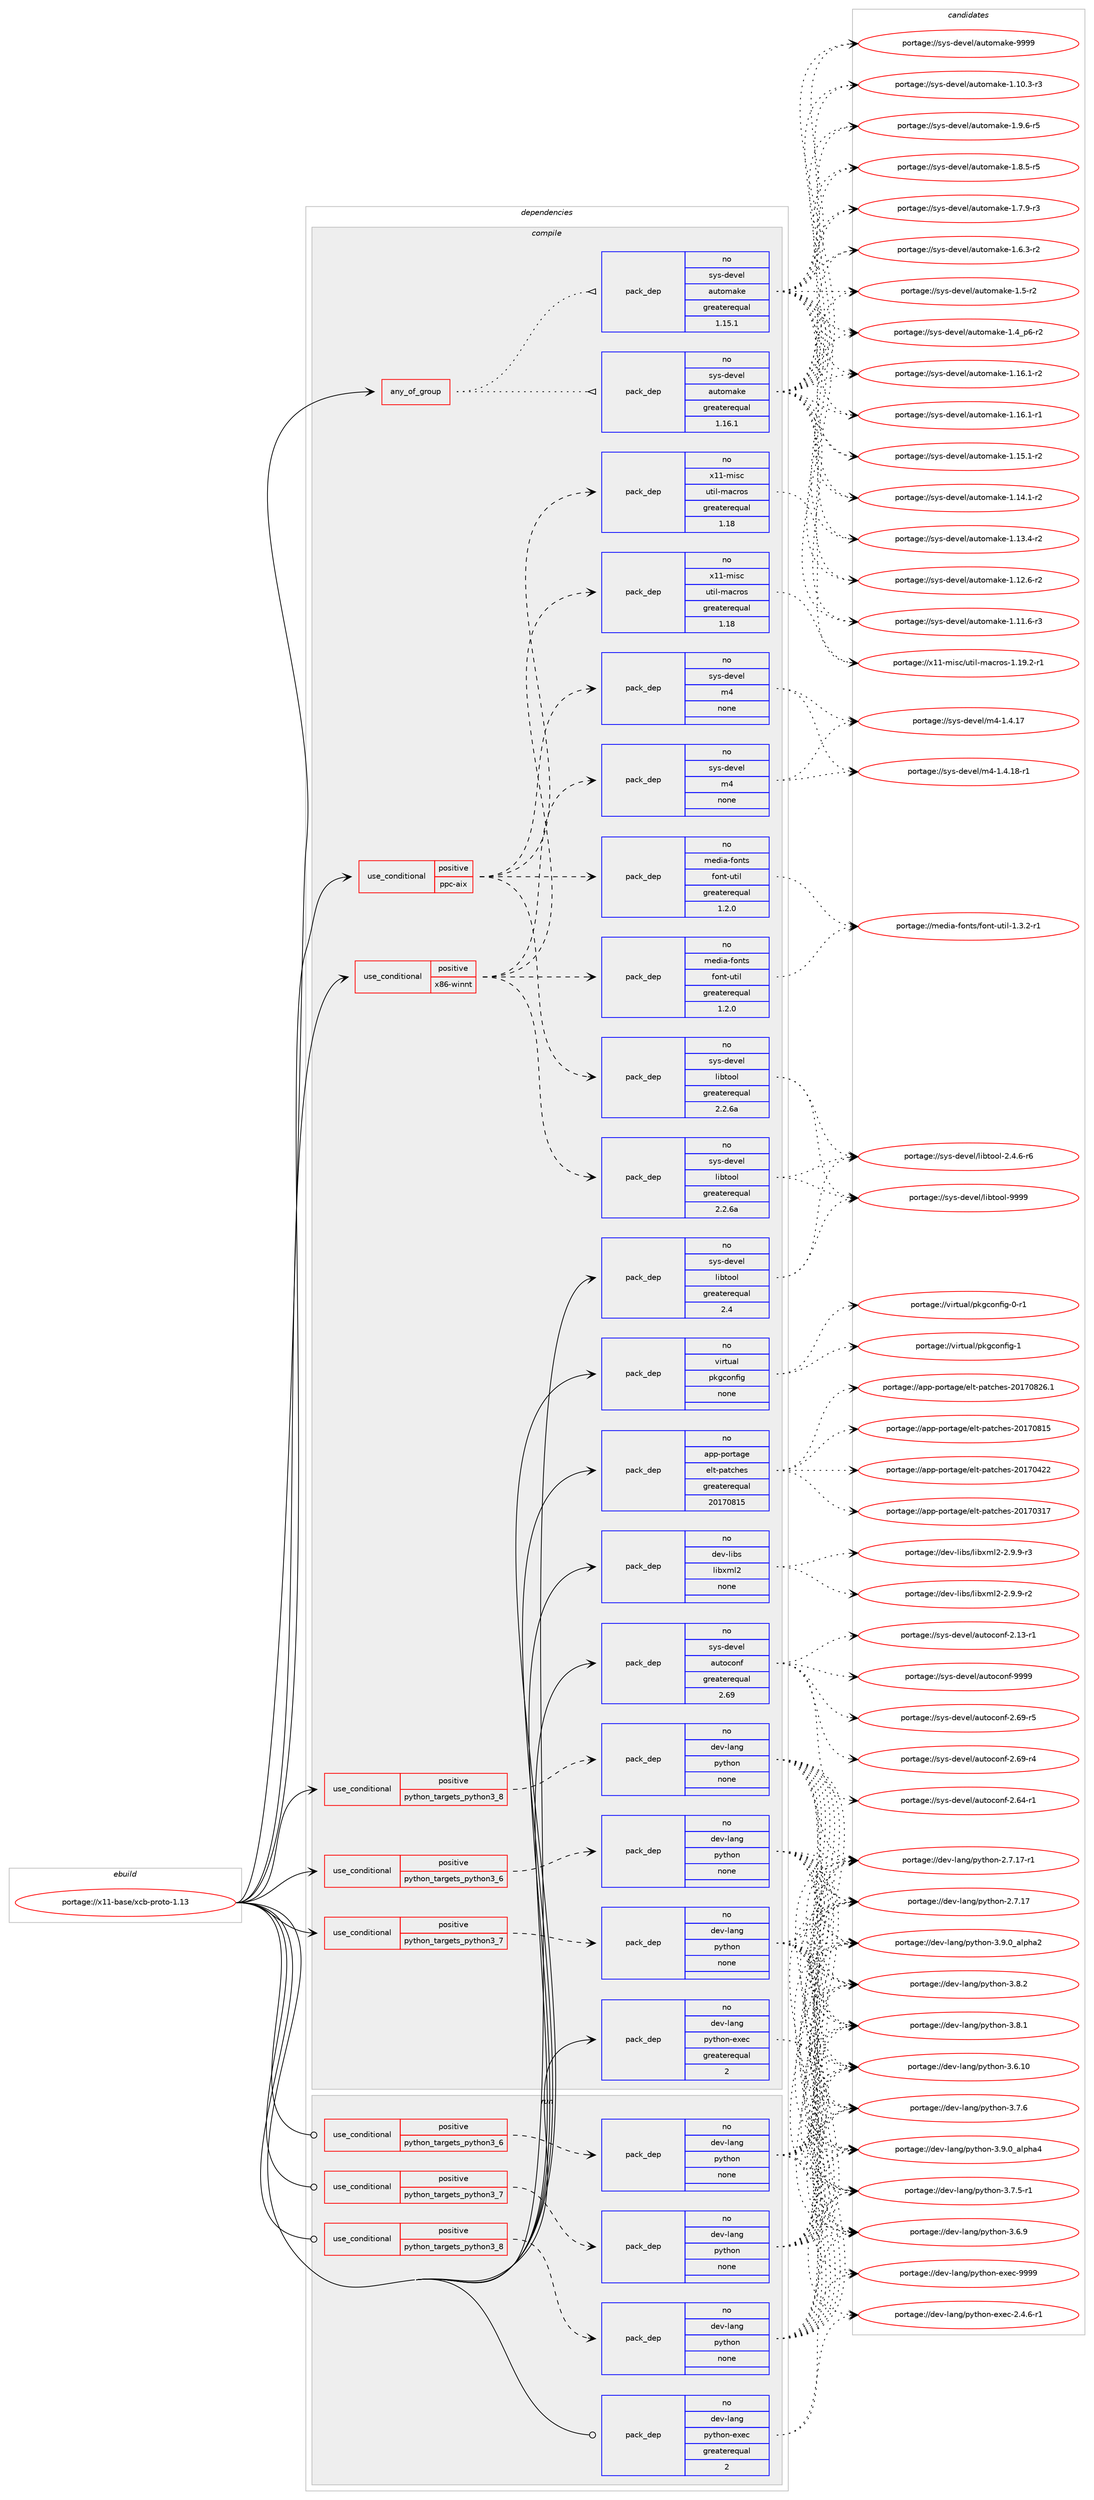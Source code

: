 digraph prolog {

# *************
# Graph options
# *************

newrank=true;
concentrate=true;
compound=true;
graph [rankdir=LR,fontname=Helvetica,fontsize=10,ranksep=1.5];#, ranksep=2.5, nodesep=0.2];
edge  [arrowhead=vee];
node  [fontname=Helvetica,fontsize=10];

# **********
# The ebuild
# **********

subgraph cluster_leftcol {
color=gray;
rank=same;
label=<<i>ebuild</i>>;
id [label="portage://x11-base/xcb-proto-1.13", color=red, width=4, href="../x11-base/xcb-proto-1.13.svg"];
}

# ****************
# The dependencies
# ****************

subgraph cluster_midcol {
color=gray;
label=<<i>dependencies</i>>;
subgraph cluster_compile {
fillcolor="#eeeeee";
style=filled;
label=<<i>compile</i>>;
subgraph any267 {
dependency15193 [label=<<TABLE BORDER="0" CELLBORDER="1" CELLSPACING="0" CELLPADDING="4"><TR><TD CELLPADDING="10">any_of_group</TD></TR></TABLE>>, shape=none, color=red];subgraph pack12979 {
dependency15194 [label=<<TABLE BORDER="0" CELLBORDER="1" CELLSPACING="0" CELLPADDING="4" WIDTH="220"><TR><TD ROWSPAN="6" CELLPADDING="30">pack_dep</TD></TR><TR><TD WIDTH="110">no</TD></TR><TR><TD>sys-devel</TD></TR><TR><TD>automake</TD></TR><TR><TD>greaterequal</TD></TR><TR><TD>1.16.1</TD></TR></TABLE>>, shape=none, color=blue];
}
dependency15193:e -> dependency15194:w [weight=20,style="dotted",arrowhead="oinv"];
subgraph pack12980 {
dependency15195 [label=<<TABLE BORDER="0" CELLBORDER="1" CELLSPACING="0" CELLPADDING="4" WIDTH="220"><TR><TD ROWSPAN="6" CELLPADDING="30">pack_dep</TD></TR><TR><TD WIDTH="110">no</TD></TR><TR><TD>sys-devel</TD></TR><TR><TD>automake</TD></TR><TR><TD>greaterequal</TD></TR><TR><TD>1.15.1</TD></TR></TABLE>>, shape=none, color=blue];
}
dependency15193:e -> dependency15195:w [weight=20,style="dotted",arrowhead="oinv"];
}
id:e -> dependency15193:w [weight=20,style="solid",arrowhead="vee"];
subgraph cond1932 {
dependency15196 [label=<<TABLE BORDER="0" CELLBORDER="1" CELLSPACING="0" CELLPADDING="4"><TR><TD ROWSPAN="3" CELLPADDING="10">use_conditional</TD></TR><TR><TD>positive</TD></TR><TR><TD>ppc-aix</TD></TR></TABLE>>, shape=none, color=red];
subgraph pack12981 {
dependency15197 [label=<<TABLE BORDER="0" CELLBORDER="1" CELLSPACING="0" CELLPADDING="4" WIDTH="220"><TR><TD ROWSPAN="6" CELLPADDING="30">pack_dep</TD></TR><TR><TD WIDTH="110">no</TD></TR><TR><TD>sys-devel</TD></TR><TR><TD>libtool</TD></TR><TR><TD>greaterequal</TD></TR><TR><TD>2.2.6a</TD></TR></TABLE>>, shape=none, color=blue];
}
dependency15196:e -> dependency15197:w [weight=20,style="dashed",arrowhead="vee"];
subgraph pack12982 {
dependency15198 [label=<<TABLE BORDER="0" CELLBORDER="1" CELLSPACING="0" CELLPADDING="4" WIDTH="220"><TR><TD ROWSPAN="6" CELLPADDING="30">pack_dep</TD></TR><TR><TD WIDTH="110">no</TD></TR><TR><TD>sys-devel</TD></TR><TR><TD>m4</TD></TR><TR><TD>none</TD></TR><TR><TD></TD></TR></TABLE>>, shape=none, color=blue];
}
dependency15196:e -> dependency15198:w [weight=20,style="dashed",arrowhead="vee"];
subgraph pack12983 {
dependency15199 [label=<<TABLE BORDER="0" CELLBORDER="1" CELLSPACING="0" CELLPADDING="4" WIDTH="220"><TR><TD ROWSPAN="6" CELLPADDING="30">pack_dep</TD></TR><TR><TD WIDTH="110">no</TD></TR><TR><TD>x11-misc</TD></TR><TR><TD>util-macros</TD></TR><TR><TD>greaterequal</TD></TR><TR><TD>1.18</TD></TR></TABLE>>, shape=none, color=blue];
}
dependency15196:e -> dependency15199:w [weight=20,style="dashed",arrowhead="vee"];
subgraph pack12984 {
dependency15200 [label=<<TABLE BORDER="0" CELLBORDER="1" CELLSPACING="0" CELLPADDING="4" WIDTH="220"><TR><TD ROWSPAN="6" CELLPADDING="30">pack_dep</TD></TR><TR><TD WIDTH="110">no</TD></TR><TR><TD>media-fonts</TD></TR><TR><TD>font-util</TD></TR><TR><TD>greaterequal</TD></TR><TR><TD>1.2.0</TD></TR></TABLE>>, shape=none, color=blue];
}
dependency15196:e -> dependency15200:w [weight=20,style="dashed",arrowhead="vee"];
}
id:e -> dependency15196:w [weight=20,style="solid",arrowhead="vee"];
subgraph cond1933 {
dependency15201 [label=<<TABLE BORDER="0" CELLBORDER="1" CELLSPACING="0" CELLPADDING="4"><TR><TD ROWSPAN="3" CELLPADDING="10">use_conditional</TD></TR><TR><TD>positive</TD></TR><TR><TD>python_targets_python3_6</TD></TR></TABLE>>, shape=none, color=red];
subgraph pack12985 {
dependency15202 [label=<<TABLE BORDER="0" CELLBORDER="1" CELLSPACING="0" CELLPADDING="4" WIDTH="220"><TR><TD ROWSPAN="6" CELLPADDING="30">pack_dep</TD></TR><TR><TD WIDTH="110">no</TD></TR><TR><TD>dev-lang</TD></TR><TR><TD>python</TD></TR><TR><TD>none</TD></TR><TR><TD></TD></TR></TABLE>>, shape=none, color=blue];
}
dependency15201:e -> dependency15202:w [weight=20,style="dashed",arrowhead="vee"];
}
id:e -> dependency15201:w [weight=20,style="solid",arrowhead="vee"];
subgraph cond1934 {
dependency15203 [label=<<TABLE BORDER="0" CELLBORDER="1" CELLSPACING="0" CELLPADDING="4"><TR><TD ROWSPAN="3" CELLPADDING="10">use_conditional</TD></TR><TR><TD>positive</TD></TR><TR><TD>python_targets_python3_7</TD></TR></TABLE>>, shape=none, color=red];
subgraph pack12986 {
dependency15204 [label=<<TABLE BORDER="0" CELLBORDER="1" CELLSPACING="0" CELLPADDING="4" WIDTH="220"><TR><TD ROWSPAN="6" CELLPADDING="30">pack_dep</TD></TR><TR><TD WIDTH="110">no</TD></TR><TR><TD>dev-lang</TD></TR><TR><TD>python</TD></TR><TR><TD>none</TD></TR><TR><TD></TD></TR></TABLE>>, shape=none, color=blue];
}
dependency15203:e -> dependency15204:w [weight=20,style="dashed",arrowhead="vee"];
}
id:e -> dependency15203:w [weight=20,style="solid",arrowhead="vee"];
subgraph cond1935 {
dependency15205 [label=<<TABLE BORDER="0" CELLBORDER="1" CELLSPACING="0" CELLPADDING="4"><TR><TD ROWSPAN="3" CELLPADDING="10">use_conditional</TD></TR><TR><TD>positive</TD></TR><TR><TD>python_targets_python3_8</TD></TR></TABLE>>, shape=none, color=red];
subgraph pack12987 {
dependency15206 [label=<<TABLE BORDER="0" CELLBORDER="1" CELLSPACING="0" CELLPADDING="4" WIDTH="220"><TR><TD ROWSPAN="6" CELLPADDING="30">pack_dep</TD></TR><TR><TD WIDTH="110">no</TD></TR><TR><TD>dev-lang</TD></TR><TR><TD>python</TD></TR><TR><TD>none</TD></TR><TR><TD></TD></TR></TABLE>>, shape=none, color=blue];
}
dependency15205:e -> dependency15206:w [weight=20,style="dashed",arrowhead="vee"];
}
id:e -> dependency15205:w [weight=20,style="solid",arrowhead="vee"];
subgraph cond1936 {
dependency15207 [label=<<TABLE BORDER="0" CELLBORDER="1" CELLSPACING="0" CELLPADDING="4"><TR><TD ROWSPAN="3" CELLPADDING="10">use_conditional</TD></TR><TR><TD>positive</TD></TR><TR><TD>x86-winnt</TD></TR></TABLE>>, shape=none, color=red];
subgraph pack12988 {
dependency15208 [label=<<TABLE BORDER="0" CELLBORDER="1" CELLSPACING="0" CELLPADDING="4" WIDTH="220"><TR><TD ROWSPAN="6" CELLPADDING="30">pack_dep</TD></TR><TR><TD WIDTH="110">no</TD></TR><TR><TD>sys-devel</TD></TR><TR><TD>libtool</TD></TR><TR><TD>greaterequal</TD></TR><TR><TD>2.2.6a</TD></TR></TABLE>>, shape=none, color=blue];
}
dependency15207:e -> dependency15208:w [weight=20,style="dashed",arrowhead="vee"];
subgraph pack12989 {
dependency15209 [label=<<TABLE BORDER="0" CELLBORDER="1" CELLSPACING="0" CELLPADDING="4" WIDTH="220"><TR><TD ROWSPAN="6" CELLPADDING="30">pack_dep</TD></TR><TR><TD WIDTH="110">no</TD></TR><TR><TD>sys-devel</TD></TR><TR><TD>m4</TD></TR><TR><TD>none</TD></TR><TR><TD></TD></TR></TABLE>>, shape=none, color=blue];
}
dependency15207:e -> dependency15209:w [weight=20,style="dashed",arrowhead="vee"];
subgraph pack12990 {
dependency15210 [label=<<TABLE BORDER="0" CELLBORDER="1" CELLSPACING="0" CELLPADDING="4" WIDTH="220"><TR><TD ROWSPAN="6" CELLPADDING="30">pack_dep</TD></TR><TR><TD WIDTH="110">no</TD></TR><TR><TD>x11-misc</TD></TR><TR><TD>util-macros</TD></TR><TR><TD>greaterequal</TD></TR><TR><TD>1.18</TD></TR></TABLE>>, shape=none, color=blue];
}
dependency15207:e -> dependency15210:w [weight=20,style="dashed",arrowhead="vee"];
subgraph pack12991 {
dependency15211 [label=<<TABLE BORDER="0" CELLBORDER="1" CELLSPACING="0" CELLPADDING="4" WIDTH="220"><TR><TD ROWSPAN="6" CELLPADDING="30">pack_dep</TD></TR><TR><TD WIDTH="110">no</TD></TR><TR><TD>media-fonts</TD></TR><TR><TD>font-util</TD></TR><TR><TD>greaterequal</TD></TR><TR><TD>1.2.0</TD></TR></TABLE>>, shape=none, color=blue];
}
dependency15207:e -> dependency15211:w [weight=20,style="dashed",arrowhead="vee"];
}
id:e -> dependency15207:w [weight=20,style="solid",arrowhead="vee"];
subgraph pack12992 {
dependency15212 [label=<<TABLE BORDER="0" CELLBORDER="1" CELLSPACING="0" CELLPADDING="4" WIDTH="220"><TR><TD ROWSPAN="6" CELLPADDING="30">pack_dep</TD></TR><TR><TD WIDTH="110">no</TD></TR><TR><TD>app-portage</TD></TR><TR><TD>elt-patches</TD></TR><TR><TD>greaterequal</TD></TR><TR><TD>20170815</TD></TR></TABLE>>, shape=none, color=blue];
}
id:e -> dependency15212:w [weight=20,style="solid",arrowhead="vee"];
subgraph pack12993 {
dependency15213 [label=<<TABLE BORDER="0" CELLBORDER="1" CELLSPACING="0" CELLPADDING="4" WIDTH="220"><TR><TD ROWSPAN="6" CELLPADDING="30">pack_dep</TD></TR><TR><TD WIDTH="110">no</TD></TR><TR><TD>dev-lang</TD></TR><TR><TD>python-exec</TD></TR><TR><TD>greaterequal</TD></TR><TR><TD>2</TD></TR></TABLE>>, shape=none, color=blue];
}
id:e -> dependency15213:w [weight=20,style="solid",arrowhead="vee"];
subgraph pack12994 {
dependency15214 [label=<<TABLE BORDER="0" CELLBORDER="1" CELLSPACING="0" CELLPADDING="4" WIDTH="220"><TR><TD ROWSPAN="6" CELLPADDING="30">pack_dep</TD></TR><TR><TD WIDTH="110">no</TD></TR><TR><TD>dev-libs</TD></TR><TR><TD>libxml2</TD></TR><TR><TD>none</TD></TR><TR><TD></TD></TR></TABLE>>, shape=none, color=blue];
}
id:e -> dependency15214:w [weight=20,style="solid",arrowhead="vee"];
subgraph pack12995 {
dependency15215 [label=<<TABLE BORDER="0" CELLBORDER="1" CELLSPACING="0" CELLPADDING="4" WIDTH="220"><TR><TD ROWSPAN="6" CELLPADDING="30">pack_dep</TD></TR><TR><TD WIDTH="110">no</TD></TR><TR><TD>sys-devel</TD></TR><TR><TD>autoconf</TD></TR><TR><TD>greaterequal</TD></TR><TR><TD>2.69</TD></TR></TABLE>>, shape=none, color=blue];
}
id:e -> dependency15215:w [weight=20,style="solid",arrowhead="vee"];
subgraph pack12996 {
dependency15216 [label=<<TABLE BORDER="0" CELLBORDER="1" CELLSPACING="0" CELLPADDING="4" WIDTH="220"><TR><TD ROWSPAN="6" CELLPADDING="30">pack_dep</TD></TR><TR><TD WIDTH="110">no</TD></TR><TR><TD>sys-devel</TD></TR><TR><TD>libtool</TD></TR><TR><TD>greaterequal</TD></TR><TR><TD>2.4</TD></TR></TABLE>>, shape=none, color=blue];
}
id:e -> dependency15216:w [weight=20,style="solid",arrowhead="vee"];
subgraph pack12997 {
dependency15217 [label=<<TABLE BORDER="0" CELLBORDER="1" CELLSPACING="0" CELLPADDING="4" WIDTH="220"><TR><TD ROWSPAN="6" CELLPADDING="30">pack_dep</TD></TR><TR><TD WIDTH="110">no</TD></TR><TR><TD>virtual</TD></TR><TR><TD>pkgconfig</TD></TR><TR><TD>none</TD></TR><TR><TD></TD></TR></TABLE>>, shape=none, color=blue];
}
id:e -> dependency15217:w [weight=20,style="solid",arrowhead="vee"];
}
subgraph cluster_compileandrun {
fillcolor="#eeeeee";
style=filled;
label=<<i>compile and run</i>>;
}
subgraph cluster_run {
fillcolor="#eeeeee";
style=filled;
label=<<i>run</i>>;
subgraph cond1937 {
dependency15218 [label=<<TABLE BORDER="0" CELLBORDER="1" CELLSPACING="0" CELLPADDING="4"><TR><TD ROWSPAN="3" CELLPADDING="10">use_conditional</TD></TR><TR><TD>positive</TD></TR><TR><TD>python_targets_python3_6</TD></TR></TABLE>>, shape=none, color=red];
subgraph pack12998 {
dependency15219 [label=<<TABLE BORDER="0" CELLBORDER="1" CELLSPACING="0" CELLPADDING="4" WIDTH="220"><TR><TD ROWSPAN="6" CELLPADDING="30">pack_dep</TD></TR><TR><TD WIDTH="110">no</TD></TR><TR><TD>dev-lang</TD></TR><TR><TD>python</TD></TR><TR><TD>none</TD></TR><TR><TD></TD></TR></TABLE>>, shape=none, color=blue];
}
dependency15218:e -> dependency15219:w [weight=20,style="dashed",arrowhead="vee"];
}
id:e -> dependency15218:w [weight=20,style="solid",arrowhead="odot"];
subgraph cond1938 {
dependency15220 [label=<<TABLE BORDER="0" CELLBORDER="1" CELLSPACING="0" CELLPADDING="4"><TR><TD ROWSPAN="3" CELLPADDING="10">use_conditional</TD></TR><TR><TD>positive</TD></TR><TR><TD>python_targets_python3_7</TD></TR></TABLE>>, shape=none, color=red];
subgraph pack12999 {
dependency15221 [label=<<TABLE BORDER="0" CELLBORDER="1" CELLSPACING="0" CELLPADDING="4" WIDTH="220"><TR><TD ROWSPAN="6" CELLPADDING="30">pack_dep</TD></TR><TR><TD WIDTH="110">no</TD></TR><TR><TD>dev-lang</TD></TR><TR><TD>python</TD></TR><TR><TD>none</TD></TR><TR><TD></TD></TR></TABLE>>, shape=none, color=blue];
}
dependency15220:e -> dependency15221:w [weight=20,style="dashed",arrowhead="vee"];
}
id:e -> dependency15220:w [weight=20,style="solid",arrowhead="odot"];
subgraph cond1939 {
dependency15222 [label=<<TABLE BORDER="0" CELLBORDER="1" CELLSPACING="0" CELLPADDING="4"><TR><TD ROWSPAN="3" CELLPADDING="10">use_conditional</TD></TR><TR><TD>positive</TD></TR><TR><TD>python_targets_python3_8</TD></TR></TABLE>>, shape=none, color=red];
subgraph pack13000 {
dependency15223 [label=<<TABLE BORDER="0" CELLBORDER="1" CELLSPACING="0" CELLPADDING="4" WIDTH="220"><TR><TD ROWSPAN="6" CELLPADDING="30">pack_dep</TD></TR><TR><TD WIDTH="110">no</TD></TR><TR><TD>dev-lang</TD></TR><TR><TD>python</TD></TR><TR><TD>none</TD></TR><TR><TD></TD></TR></TABLE>>, shape=none, color=blue];
}
dependency15222:e -> dependency15223:w [weight=20,style="dashed",arrowhead="vee"];
}
id:e -> dependency15222:w [weight=20,style="solid",arrowhead="odot"];
subgraph pack13001 {
dependency15224 [label=<<TABLE BORDER="0" CELLBORDER="1" CELLSPACING="0" CELLPADDING="4" WIDTH="220"><TR><TD ROWSPAN="6" CELLPADDING="30">pack_dep</TD></TR><TR><TD WIDTH="110">no</TD></TR><TR><TD>dev-lang</TD></TR><TR><TD>python-exec</TD></TR><TR><TD>greaterequal</TD></TR><TR><TD>2</TD></TR></TABLE>>, shape=none, color=blue];
}
id:e -> dependency15224:w [weight=20,style="solid",arrowhead="odot"];
}
}

# **************
# The candidates
# **************

subgraph cluster_choices {
rank=same;
color=gray;
label=<<i>candidates</i>>;

subgraph choice12979 {
color=black;
nodesep=1;
choice115121115451001011181011084797117116111109971071014557575757 [label="portage://sys-devel/automake-9999", color=red, width=4,href="../sys-devel/automake-9999.svg"];
choice115121115451001011181011084797117116111109971071014549465746544511453 [label="portage://sys-devel/automake-1.9.6-r5", color=red, width=4,href="../sys-devel/automake-1.9.6-r5.svg"];
choice115121115451001011181011084797117116111109971071014549465646534511453 [label="portage://sys-devel/automake-1.8.5-r5", color=red, width=4,href="../sys-devel/automake-1.8.5-r5.svg"];
choice115121115451001011181011084797117116111109971071014549465546574511451 [label="portage://sys-devel/automake-1.7.9-r3", color=red, width=4,href="../sys-devel/automake-1.7.9-r3.svg"];
choice115121115451001011181011084797117116111109971071014549465446514511450 [label="portage://sys-devel/automake-1.6.3-r2", color=red, width=4,href="../sys-devel/automake-1.6.3-r2.svg"];
choice11512111545100101118101108479711711611110997107101454946534511450 [label="portage://sys-devel/automake-1.5-r2", color=red, width=4,href="../sys-devel/automake-1.5-r2.svg"];
choice115121115451001011181011084797117116111109971071014549465295112544511450 [label="portage://sys-devel/automake-1.4_p6-r2", color=red, width=4,href="../sys-devel/automake-1.4_p6-r2.svg"];
choice11512111545100101118101108479711711611110997107101454946495446494511450 [label="portage://sys-devel/automake-1.16.1-r2", color=red, width=4,href="../sys-devel/automake-1.16.1-r2.svg"];
choice11512111545100101118101108479711711611110997107101454946495446494511449 [label="portage://sys-devel/automake-1.16.1-r1", color=red, width=4,href="../sys-devel/automake-1.16.1-r1.svg"];
choice11512111545100101118101108479711711611110997107101454946495346494511450 [label="portage://sys-devel/automake-1.15.1-r2", color=red, width=4,href="../sys-devel/automake-1.15.1-r2.svg"];
choice11512111545100101118101108479711711611110997107101454946495246494511450 [label="portage://sys-devel/automake-1.14.1-r2", color=red, width=4,href="../sys-devel/automake-1.14.1-r2.svg"];
choice11512111545100101118101108479711711611110997107101454946495146524511450 [label="portage://sys-devel/automake-1.13.4-r2", color=red, width=4,href="../sys-devel/automake-1.13.4-r2.svg"];
choice11512111545100101118101108479711711611110997107101454946495046544511450 [label="portage://sys-devel/automake-1.12.6-r2", color=red, width=4,href="../sys-devel/automake-1.12.6-r2.svg"];
choice11512111545100101118101108479711711611110997107101454946494946544511451 [label="portage://sys-devel/automake-1.11.6-r3", color=red, width=4,href="../sys-devel/automake-1.11.6-r3.svg"];
choice11512111545100101118101108479711711611110997107101454946494846514511451 [label="portage://sys-devel/automake-1.10.3-r3", color=red, width=4,href="../sys-devel/automake-1.10.3-r3.svg"];
dependency15194:e -> choice115121115451001011181011084797117116111109971071014557575757:w [style=dotted,weight="100"];
dependency15194:e -> choice115121115451001011181011084797117116111109971071014549465746544511453:w [style=dotted,weight="100"];
dependency15194:e -> choice115121115451001011181011084797117116111109971071014549465646534511453:w [style=dotted,weight="100"];
dependency15194:e -> choice115121115451001011181011084797117116111109971071014549465546574511451:w [style=dotted,weight="100"];
dependency15194:e -> choice115121115451001011181011084797117116111109971071014549465446514511450:w [style=dotted,weight="100"];
dependency15194:e -> choice11512111545100101118101108479711711611110997107101454946534511450:w [style=dotted,weight="100"];
dependency15194:e -> choice115121115451001011181011084797117116111109971071014549465295112544511450:w [style=dotted,weight="100"];
dependency15194:e -> choice11512111545100101118101108479711711611110997107101454946495446494511450:w [style=dotted,weight="100"];
dependency15194:e -> choice11512111545100101118101108479711711611110997107101454946495446494511449:w [style=dotted,weight="100"];
dependency15194:e -> choice11512111545100101118101108479711711611110997107101454946495346494511450:w [style=dotted,weight="100"];
dependency15194:e -> choice11512111545100101118101108479711711611110997107101454946495246494511450:w [style=dotted,weight="100"];
dependency15194:e -> choice11512111545100101118101108479711711611110997107101454946495146524511450:w [style=dotted,weight="100"];
dependency15194:e -> choice11512111545100101118101108479711711611110997107101454946495046544511450:w [style=dotted,weight="100"];
dependency15194:e -> choice11512111545100101118101108479711711611110997107101454946494946544511451:w [style=dotted,weight="100"];
dependency15194:e -> choice11512111545100101118101108479711711611110997107101454946494846514511451:w [style=dotted,weight="100"];
}
subgraph choice12980 {
color=black;
nodesep=1;
choice115121115451001011181011084797117116111109971071014557575757 [label="portage://sys-devel/automake-9999", color=red, width=4,href="../sys-devel/automake-9999.svg"];
choice115121115451001011181011084797117116111109971071014549465746544511453 [label="portage://sys-devel/automake-1.9.6-r5", color=red, width=4,href="../sys-devel/automake-1.9.6-r5.svg"];
choice115121115451001011181011084797117116111109971071014549465646534511453 [label="portage://sys-devel/automake-1.8.5-r5", color=red, width=4,href="../sys-devel/automake-1.8.5-r5.svg"];
choice115121115451001011181011084797117116111109971071014549465546574511451 [label="portage://sys-devel/automake-1.7.9-r3", color=red, width=4,href="../sys-devel/automake-1.7.9-r3.svg"];
choice115121115451001011181011084797117116111109971071014549465446514511450 [label="portage://sys-devel/automake-1.6.3-r2", color=red, width=4,href="../sys-devel/automake-1.6.3-r2.svg"];
choice11512111545100101118101108479711711611110997107101454946534511450 [label="portage://sys-devel/automake-1.5-r2", color=red, width=4,href="../sys-devel/automake-1.5-r2.svg"];
choice115121115451001011181011084797117116111109971071014549465295112544511450 [label="portage://sys-devel/automake-1.4_p6-r2", color=red, width=4,href="../sys-devel/automake-1.4_p6-r2.svg"];
choice11512111545100101118101108479711711611110997107101454946495446494511450 [label="portage://sys-devel/automake-1.16.1-r2", color=red, width=4,href="../sys-devel/automake-1.16.1-r2.svg"];
choice11512111545100101118101108479711711611110997107101454946495446494511449 [label="portage://sys-devel/automake-1.16.1-r1", color=red, width=4,href="../sys-devel/automake-1.16.1-r1.svg"];
choice11512111545100101118101108479711711611110997107101454946495346494511450 [label="portage://sys-devel/automake-1.15.1-r2", color=red, width=4,href="../sys-devel/automake-1.15.1-r2.svg"];
choice11512111545100101118101108479711711611110997107101454946495246494511450 [label="portage://sys-devel/automake-1.14.1-r2", color=red, width=4,href="../sys-devel/automake-1.14.1-r2.svg"];
choice11512111545100101118101108479711711611110997107101454946495146524511450 [label="portage://sys-devel/automake-1.13.4-r2", color=red, width=4,href="../sys-devel/automake-1.13.4-r2.svg"];
choice11512111545100101118101108479711711611110997107101454946495046544511450 [label="portage://sys-devel/automake-1.12.6-r2", color=red, width=4,href="../sys-devel/automake-1.12.6-r2.svg"];
choice11512111545100101118101108479711711611110997107101454946494946544511451 [label="portage://sys-devel/automake-1.11.6-r3", color=red, width=4,href="../sys-devel/automake-1.11.6-r3.svg"];
choice11512111545100101118101108479711711611110997107101454946494846514511451 [label="portage://sys-devel/automake-1.10.3-r3", color=red, width=4,href="../sys-devel/automake-1.10.3-r3.svg"];
dependency15195:e -> choice115121115451001011181011084797117116111109971071014557575757:w [style=dotted,weight="100"];
dependency15195:e -> choice115121115451001011181011084797117116111109971071014549465746544511453:w [style=dotted,weight="100"];
dependency15195:e -> choice115121115451001011181011084797117116111109971071014549465646534511453:w [style=dotted,weight="100"];
dependency15195:e -> choice115121115451001011181011084797117116111109971071014549465546574511451:w [style=dotted,weight="100"];
dependency15195:e -> choice115121115451001011181011084797117116111109971071014549465446514511450:w [style=dotted,weight="100"];
dependency15195:e -> choice11512111545100101118101108479711711611110997107101454946534511450:w [style=dotted,weight="100"];
dependency15195:e -> choice115121115451001011181011084797117116111109971071014549465295112544511450:w [style=dotted,weight="100"];
dependency15195:e -> choice11512111545100101118101108479711711611110997107101454946495446494511450:w [style=dotted,weight="100"];
dependency15195:e -> choice11512111545100101118101108479711711611110997107101454946495446494511449:w [style=dotted,weight="100"];
dependency15195:e -> choice11512111545100101118101108479711711611110997107101454946495346494511450:w [style=dotted,weight="100"];
dependency15195:e -> choice11512111545100101118101108479711711611110997107101454946495246494511450:w [style=dotted,weight="100"];
dependency15195:e -> choice11512111545100101118101108479711711611110997107101454946495146524511450:w [style=dotted,weight="100"];
dependency15195:e -> choice11512111545100101118101108479711711611110997107101454946495046544511450:w [style=dotted,weight="100"];
dependency15195:e -> choice11512111545100101118101108479711711611110997107101454946494946544511451:w [style=dotted,weight="100"];
dependency15195:e -> choice11512111545100101118101108479711711611110997107101454946494846514511451:w [style=dotted,weight="100"];
}
subgraph choice12981 {
color=black;
nodesep=1;
choice1151211154510010111810110847108105981161111111084557575757 [label="portage://sys-devel/libtool-9999", color=red, width=4,href="../sys-devel/libtool-9999.svg"];
choice1151211154510010111810110847108105981161111111084550465246544511454 [label="portage://sys-devel/libtool-2.4.6-r6", color=red, width=4,href="../sys-devel/libtool-2.4.6-r6.svg"];
dependency15197:e -> choice1151211154510010111810110847108105981161111111084557575757:w [style=dotted,weight="100"];
dependency15197:e -> choice1151211154510010111810110847108105981161111111084550465246544511454:w [style=dotted,weight="100"];
}
subgraph choice12982 {
color=black;
nodesep=1;
choice115121115451001011181011084710952454946524649564511449 [label="portage://sys-devel/m4-1.4.18-r1", color=red, width=4,href="../sys-devel/m4-1.4.18-r1.svg"];
choice11512111545100101118101108471095245494652464955 [label="portage://sys-devel/m4-1.4.17", color=red, width=4,href="../sys-devel/m4-1.4.17.svg"];
dependency15198:e -> choice115121115451001011181011084710952454946524649564511449:w [style=dotted,weight="100"];
dependency15198:e -> choice11512111545100101118101108471095245494652464955:w [style=dotted,weight="100"];
}
subgraph choice12983 {
color=black;
nodesep=1;
choice1204949451091051159947117116105108451099799114111115454946495746504511449 [label="portage://x11-misc/util-macros-1.19.2-r1", color=red, width=4,href="../x11-misc/util-macros-1.19.2-r1.svg"];
dependency15199:e -> choice1204949451091051159947117116105108451099799114111115454946495746504511449:w [style=dotted,weight="100"];
}
subgraph choice12984 {
color=black;
nodesep=1;
choice109101100105974510211111011611547102111110116451171161051084549465146504511449 [label="portage://media-fonts/font-util-1.3.2-r1", color=red, width=4,href="../media-fonts/font-util-1.3.2-r1.svg"];
dependency15200:e -> choice109101100105974510211111011611547102111110116451171161051084549465146504511449:w [style=dotted,weight="100"];
}
subgraph choice12985 {
color=black;
nodesep=1;
choice10010111845108971101034711212111610411111045514657464895971081121049752 [label="portage://dev-lang/python-3.9.0_alpha4", color=red, width=4,href="../dev-lang/python-3.9.0_alpha4.svg"];
choice10010111845108971101034711212111610411111045514657464895971081121049750 [label="portage://dev-lang/python-3.9.0_alpha2", color=red, width=4,href="../dev-lang/python-3.9.0_alpha2.svg"];
choice100101118451089711010347112121116104111110455146564650 [label="portage://dev-lang/python-3.8.2", color=red, width=4,href="../dev-lang/python-3.8.2.svg"];
choice100101118451089711010347112121116104111110455146564649 [label="portage://dev-lang/python-3.8.1", color=red, width=4,href="../dev-lang/python-3.8.1.svg"];
choice100101118451089711010347112121116104111110455146554654 [label="portage://dev-lang/python-3.7.6", color=red, width=4,href="../dev-lang/python-3.7.6.svg"];
choice1001011184510897110103471121211161041111104551465546534511449 [label="portage://dev-lang/python-3.7.5-r1", color=red, width=4,href="../dev-lang/python-3.7.5-r1.svg"];
choice100101118451089711010347112121116104111110455146544657 [label="portage://dev-lang/python-3.6.9", color=red, width=4,href="../dev-lang/python-3.6.9.svg"];
choice10010111845108971101034711212111610411111045514654464948 [label="portage://dev-lang/python-3.6.10", color=red, width=4,href="../dev-lang/python-3.6.10.svg"];
choice100101118451089711010347112121116104111110455046554649554511449 [label="portage://dev-lang/python-2.7.17-r1", color=red, width=4,href="../dev-lang/python-2.7.17-r1.svg"];
choice10010111845108971101034711212111610411111045504655464955 [label="portage://dev-lang/python-2.7.17", color=red, width=4,href="../dev-lang/python-2.7.17.svg"];
dependency15202:e -> choice10010111845108971101034711212111610411111045514657464895971081121049752:w [style=dotted,weight="100"];
dependency15202:e -> choice10010111845108971101034711212111610411111045514657464895971081121049750:w [style=dotted,weight="100"];
dependency15202:e -> choice100101118451089711010347112121116104111110455146564650:w [style=dotted,weight="100"];
dependency15202:e -> choice100101118451089711010347112121116104111110455146564649:w [style=dotted,weight="100"];
dependency15202:e -> choice100101118451089711010347112121116104111110455146554654:w [style=dotted,weight="100"];
dependency15202:e -> choice1001011184510897110103471121211161041111104551465546534511449:w [style=dotted,weight="100"];
dependency15202:e -> choice100101118451089711010347112121116104111110455146544657:w [style=dotted,weight="100"];
dependency15202:e -> choice10010111845108971101034711212111610411111045514654464948:w [style=dotted,weight="100"];
dependency15202:e -> choice100101118451089711010347112121116104111110455046554649554511449:w [style=dotted,weight="100"];
dependency15202:e -> choice10010111845108971101034711212111610411111045504655464955:w [style=dotted,weight="100"];
}
subgraph choice12986 {
color=black;
nodesep=1;
choice10010111845108971101034711212111610411111045514657464895971081121049752 [label="portage://dev-lang/python-3.9.0_alpha4", color=red, width=4,href="../dev-lang/python-3.9.0_alpha4.svg"];
choice10010111845108971101034711212111610411111045514657464895971081121049750 [label="portage://dev-lang/python-3.9.0_alpha2", color=red, width=4,href="../dev-lang/python-3.9.0_alpha2.svg"];
choice100101118451089711010347112121116104111110455146564650 [label="portage://dev-lang/python-3.8.2", color=red, width=4,href="../dev-lang/python-3.8.2.svg"];
choice100101118451089711010347112121116104111110455146564649 [label="portage://dev-lang/python-3.8.1", color=red, width=4,href="../dev-lang/python-3.8.1.svg"];
choice100101118451089711010347112121116104111110455146554654 [label="portage://dev-lang/python-3.7.6", color=red, width=4,href="../dev-lang/python-3.7.6.svg"];
choice1001011184510897110103471121211161041111104551465546534511449 [label="portage://dev-lang/python-3.7.5-r1", color=red, width=4,href="../dev-lang/python-3.7.5-r1.svg"];
choice100101118451089711010347112121116104111110455146544657 [label="portage://dev-lang/python-3.6.9", color=red, width=4,href="../dev-lang/python-3.6.9.svg"];
choice10010111845108971101034711212111610411111045514654464948 [label="portage://dev-lang/python-3.6.10", color=red, width=4,href="../dev-lang/python-3.6.10.svg"];
choice100101118451089711010347112121116104111110455046554649554511449 [label="portage://dev-lang/python-2.7.17-r1", color=red, width=4,href="../dev-lang/python-2.7.17-r1.svg"];
choice10010111845108971101034711212111610411111045504655464955 [label="portage://dev-lang/python-2.7.17", color=red, width=4,href="../dev-lang/python-2.7.17.svg"];
dependency15204:e -> choice10010111845108971101034711212111610411111045514657464895971081121049752:w [style=dotted,weight="100"];
dependency15204:e -> choice10010111845108971101034711212111610411111045514657464895971081121049750:w [style=dotted,weight="100"];
dependency15204:e -> choice100101118451089711010347112121116104111110455146564650:w [style=dotted,weight="100"];
dependency15204:e -> choice100101118451089711010347112121116104111110455146564649:w [style=dotted,weight="100"];
dependency15204:e -> choice100101118451089711010347112121116104111110455146554654:w [style=dotted,weight="100"];
dependency15204:e -> choice1001011184510897110103471121211161041111104551465546534511449:w [style=dotted,weight="100"];
dependency15204:e -> choice100101118451089711010347112121116104111110455146544657:w [style=dotted,weight="100"];
dependency15204:e -> choice10010111845108971101034711212111610411111045514654464948:w [style=dotted,weight="100"];
dependency15204:e -> choice100101118451089711010347112121116104111110455046554649554511449:w [style=dotted,weight="100"];
dependency15204:e -> choice10010111845108971101034711212111610411111045504655464955:w [style=dotted,weight="100"];
}
subgraph choice12987 {
color=black;
nodesep=1;
choice10010111845108971101034711212111610411111045514657464895971081121049752 [label="portage://dev-lang/python-3.9.0_alpha4", color=red, width=4,href="../dev-lang/python-3.9.0_alpha4.svg"];
choice10010111845108971101034711212111610411111045514657464895971081121049750 [label="portage://dev-lang/python-3.9.0_alpha2", color=red, width=4,href="../dev-lang/python-3.9.0_alpha2.svg"];
choice100101118451089711010347112121116104111110455146564650 [label="portage://dev-lang/python-3.8.2", color=red, width=4,href="../dev-lang/python-3.8.2.svg"];
choice100101118451089711010347112121116104111110455146564649 [label="portage://dev-lang/python-3.8.1", color=red, width=4,href="../dev-lang/python-3.8.1.svg"];
choice100101118451089711010347112121116104111110455146554654 [label="portage://dev-lang/python-3.7.6", color=red, width=4,href="../dev-lang/python-3.7.6.svg"];
choice1001011184510897110103471121211161041111104551465546534511449 [label="portage://dev-lang/python-3.7.5-r1", color=red, width=4,href="../dev-lang/python-3.7.5-r1.svg"];
choice100101118451089711010347112121116104111110455146544657 [label="portage://dev-lang/python-3.6.9", color=red, width=4,href="../dev-lang/python-3.6.9.svg"];
choice10010111845108971101034711212111610411111045514654464948 [label="portage://dev-lang/python-3.6.10", color=red, width=4,href="../dev-lang/python-3.6.10.svg"];
choice100101118451089711010347112121116104111110455046554649554511449 [label="portage://dev-lang/python-2.7.17-r1", color=red, width=4,href="../dev-lang/python-2.7.17-r1.svg"];
choice10010111845108971101034711212111610411111045504655464955 [label="portage://dev-lang/python-2.7.17", color=red, width=4,href="../dev-lang/python-2.7.17.svg"];
dependency15206:e -> choice10010111845108971101034711212111610411111045514657464895971081121049752:w [style=dotted,weight="100"];
dependency15206:e -> choice10010111845108971101034711212111610411111045514657464895971081121049750:w [style=dotted,weight="100"];
dependency15206:e -> choice100101118451089711010347112121116104111110455146564650:w [style=dotted,weight="100"];
dependency15206:e -> choice100101118451089711010347112121116104111110455146564649:w [style=dotted,weight="100"];
dependency15206:e -> choice100101118451089711010347112121116104111110455146554654:w [style=dotted,weight="100"];
dependency15206:e -> choice1001011184510897110103471121211161041111104551465546534511449:w [style=dotted,weight="100"];
dependency15206:e -> choice100101118451089711010347112121116104111110455146544657:w [style=dotted,weight="100"];
dependency15206:e -> choice10010111845108971101034711212111610411111045514654464948:w [style=dotted,weight="100"];
dependency15206:e -> choice100101118451089711010347112121116104111110455046554649554511449:w [style=dotted,weight="100"];
dependency15206:e -> choice10010111845108971101034711212111610411111045504655464955:w [style=dotted,weight="100"];
}
subgraph choice12988 {
color=black;
nodesep=1;
choice1151211154510010111810110847108105981161111111084557575757 [label="portage://sys-devel/libtool-9999", color=red, width=4,href="../sys-devel/libtool-9999.svg"];
choice1151211154510010111810110847108105981161111111084550465246544511454 [label="portage://sys-devel/libtool-2.4.6-r6", color=red, width=4,href="../sys-devel/libtool-2.4.6-r6.svg"];
dependency15208:e -> choice1151211154510010111810110847108105981161111111084557575757:w [style=dotted,weight="100"];
dependency15208:e -> choice1151211154510010111810110847108105981161111111084550465246544511454:w [style=dotted,weight="100"];
}
subgraph choice12989 {
color=black;
nodesep=1;
choice115121115451001011181011084710952454946524649564511449 [label="portage://sys-devel/m4-1.4.18-r1", color=red, width=4,href="../sys-devel/m4-1.4.18-r1.svg"];
choice11512111545100101118101108471095245494652464955 [label="portage://sys-devel/m4-1.4.17", color=red, width=4,href="../sys-devel/m4-1.4.17.svg"];
dependency15209:e -> choice115121115451001011181011084710952454946524649564511449:w [style=dotted,weight="100"];
dependency15209:e -> choice11512111545100101118101108471095245494652464955:w [style=dotted,weight="100"];
}
subgraph choice12990 {
color=black;
nodesep=1;
choice1204949451091051159947117116105108451099799114111115454946495746504511449 [label="portage://x11-misc/util-macros-1.19.2-r1", color=red, width=4,href="../x11-misc/util-macros-1.19.2-r1.svg"];
dependency15210:e -> choice1204949451091051159947117116105108451099799114111115454946495746504511449:w [style=dotted,weight="100"];
}
subgraph choice12991 {
color=black;
nodesep=1;
choice109101100105974510211111011611547102111110116451171161051084549465146504511449 [label="portage://media-fonts/font-util-1.3.2-r1", color=red, width=4,href="../media-fonts/font-util-1.3.2-r1.svg"];
dependency15211:e -> choice109101100105974510211111011611547102111110116451171161051084549465146504511449:w [style=dotted,weight="100"];
}
subgraph choice12992 {
color=black;
nodesep=1;
choice971121124511211111411697103101471011081164511297116991041011154550484955485650544649 [label="portage://app-portage/elt-patches-20170826.1", color=red, width=4,href="../app-portage/elt-patches-20170826.1.svg"];
choice97112112451121111141169710310147101108116451129711699104101115455048495548564953 [label="portage://app-portage/elt-patches-20170815", color=red, width=4,href="../app-portage/elt-patches-20170815.svg"];
choice97112112451121111141169710310147101108116451129711699104101115455048495548525050 [label="portage://app-portage/elt-patches-20170422", color=red, width=4,href="../app-portage/elt-patches-20170422.svg"];
choice97112112451121111141169710310147101108116451129711699104101115455048495548514955 [label="portage://app-portage/elt-patches-20170317", color=red, width=4,href="../app-portage/elt-patches-20170317.svg"];
dependency15212:e -> choice971121124511211111411697103101471011081164511297116991041011154550484955485650544649:w [style=dotted,weight="100"];
dependency15212:e -> choice97112112451121111141169710310147101108116451129711699104101115455048495548564953:w [style=dotted,weight="100"];
dependency15212:e -> choice97112112451121111141169710310147101108116451129711699104101115455048495548525050:w [style=dotted,weight="100"];
dependency15212:e -> choice97112112451121111141169710310147101108116451129711699104101115455048495548514955:w [style=dotted,weight="100"];
}
subgraph choice12993 {
color=black;
nodesep=1;
choice10010111845108971101034711212111610411111045101120101994557575757 [label="portage://dev-lang/python-exec-9999", color=red, width=4,href="../dev-lang/python-exec-9999.svg"];
choice10010111845108971101034711212111610411111045101120101994550465246544511449 [label="portage://dev-lang/python-exec-2.4.6-r1", color=red, width=4,href="../dev-lang/python-exec-2.4.6-r1.svg"];
dependency15213:e -> choice10010111845108971101034711212111610411111045101120101994557575757:w [style=dotted,weight="100"];
dependency15213:e -> choice10010111845108971101034711212111610411111045101120101994550465246544511449:w [style=dotted,weight="100"];
}
subgraph choice12994 {
color=black;
nodesep=1;
choice10010111845108105981154710810598120109108504550465746574511451 [label="portage://dev-libs/libxml2-2.9.9-r3", color=red, width=4,href="../dev-libs/libxml2-2.9.9-r3.svg"];
choice10010111845108105981154710810598120109108504550465746574511450 [label="portage://dev-libs/libxml2-2.9.9-r2", color=red, width=4,href="../dev-libs/libxml2-2.9.9-r2.svg"];
dependency15214:e -> choice10010111845108105981154710810598120109108504550465746574511451:w [style=dotted,weight="100"];
dependency15214:e -> choice10010111845108105981154710810598120109108504550465746574511450:w [style=dotted,weight="100"];
}
subgraph choice12995 {
color=black;
nodesep=1;
choice115121115451001011181011084797117116111991111101024557575757 [label="portage://sys-devel/autoconf-9999", color=red, width=4,href="../sys-devel/autoconf-9999.svg"];
choice1151211154510010111810110847971171161119911111010245504654574511453 [label="portage://sys-devel/autoconf-2.69-r5", color=red, width=4,href="../sys-devel/autoconf-2.69-r5.svg"];
choice1151211154510010111810110847971171161119911111010245504654574511452 [label="portage://sys-devel/autoconf-2.69-r4", color=red, width=4,href="../sys-devel/autoconf-2.69-r4.svg"];
choice1151211154510010111810110847971171161119911111010245504654524511449 [label="portage://sys-devel/autoconf-2.64-r1", color=red, width=4,href="../sys-devel/autoconf-2.64-r1.svg"];
choice1151211154510010111810110847971171161119911111010245504649514511449 [label="portage://sys-devel/autoconf-2.13-r1", color=red, width=4,href="../sys-devel/autoconf-2.13-r1.svg"];
dependency15215:e -> choice115121115451001011181011084797117116111991111101024557575757:w [style=dotted,weight="100"];
dependency15215:e -> choice1151211154510010111810110847971171161119911111010245504654574511453:w [style=dotted,weight="100"];
dependency15215:e -> choice1151211154510010111810110847971171161119911111010245504654574511452:w [style=dotted,weight="100"];
dependency15215:e -> choice1151211154510010111810110847971171161119911111010245504654524511449:w [style=dotted,weight="100"];
dependency15215:e -> choice1151211154510010111810110847971171161119911111010245504649514511449:w [style=dotted,weight="100"];
}
subgraph choice12996 {
color=black;
nodesep=1;
choice1151211154510010111810110847108105981161111111084557575757 [label="portage://sys-devel/libtool-9999", color=red, width=4,href="../sys-devel/libtool-9999.svg"];
choice1151211154510010111810110847108105981161111111084550465246544511454 [label="portage://sys-devel/libtool-2.4.6-r6", color=red, width=4,href="../sys-devel/libtool-2.4.6-r6.svg"];
dependency15216:e -> choice1151211154510010111810110847108105981161111111084557575757:w [style=dotted,weight="100"];
dependency15216:e -> choice1151211154510010111810110847108105981161111111084550465246544511454:w [style=dotted,weight="100"];
}
subgraph choice12997 {
color=black;
nodesep=1;
choice1181051141161179710847112107103991111101021051034549 [label="portage://virtual/pkgconfig-1", color=red, width=4,href="../virtual/pkgconfig-1.svg"];
choice11810511411611797108471121071039911111010210510345484511449 [label="portage://virtual/pkgconfig-0-r1", color=red, width=4,href="../virtual/pkgconfig-0-r1.svg"];
dependency15217:e -> choice1181051141161179710847112107103991111101021051034549:w [style=dotted,weight="100"];
dependency15217:e -> choice11810511411611797108471121071039911111010210510345484511449:w [style=dotted,weight="100"];
}
subgraph choice12998 {
color=black;
nodesep=1;
choice10010111845108971101034711212111610411111045514657464895971081121049752 [label="portage://dev-lang/python-3.9.0_alpha4", color=red, width=4,href="../dev-lang/python-3.9.0_alpha4.svg"];
choice10010111845108971101034711212111610411111045514657464895971081121049750 [label="portage://dev-lang/python-3.9.0_alpha2", color=red, width=4,href="../dev-lang/python-3.9.0_alpha2.svg"];
choice100101118451089711010347112121116104111110455146564650 [label="portage://dev-lang/python-3.8.2", color=red, width=4,href="../dev-lang/python-3.8.2.svg"];
choice100101118451089711010347112121116104111110455146564649 [label="portage://dev-lang/python-3.8.1", color=red, width=4,href="../dev-lang/python-3.8.1.svg"];
choice100101118451089711010347112121116104111110455146554654 [label="portage://dev-lang/python-3.7.6", color=red, width=4,href="../dev-lang/python-3.7.6.svg"];
choice1001011184510897110103471121211161041111104551465546534511449 [label="portage://dev-lang/python-3.7.5-r1", color=red, width=4,href="../dev-lang/python-3.7.5-r1.svg"];
choice100101118451089711010347112121116104111110455146544657 [label="portage://dev-lang/python-3.6.9", color=red, width=4,href="../dev-lang/python-3.6.9.svg"];
choice10010111845108971101034711212111610411111045514654464948 [label="portage://dev-lang/python-3.6.10", color=red, width=4,href="../dev-lang/python-3.6.10.svg"];
choice100101118451089711010347112121116104111110455046554649554511449 [label="portage://dev-lang/python-2.7.17-r1", color=red, width=4,href="../dev-lang/python-2.7.17-r1.svg"];
choice10010111845108971101034711212111610411111045504655464955 [label="portage://dev-lang/python-2.7.17", color=red, width=4,href="../dev-lang/python-2.7.17.svg"];
dependency15219:e -> choice10010111845108971101034711212111610411111045514657464895971081121049752:w [style=dotted,weight="100"];
dependency15219:e -> choice10010111845108971101034711212111610411111045514657464895971081121049750:w [style=dotted,weight="100"];
dependency15219:e -> choice100101118451089711010347112121116104111110455146564650:w [style=dotted,weight="100"];
dependency15219:e -> choice100101118451089711010347112121116104111110455146564649:w [style=dotted,weight="100"];
dependency15219:e -> choice100101118451089711010347112121116104111110455146554654:w [style=dotted,weight="100"];
dependency15219:e -> choice1001011184510897110103471121211161041111104551465546534511449:w [style=dotted,weight="100"];
dependency15219:e -> choice100101118451089711010347112121116104111110455146544657:w [style=dotted,weight="100"];
dependency15219:e -> choice10010111845108971101034711212111610411111045514654464948:w [style=dotted,weight="100"];
dependency15219:e -> choice100101118451089711010347112121116104111110455046554649554511449:w [style=dotted,weight="100"];
dependency15219:e -> choice10010111845108971101034711212111610411111045504655464955:w [style=dotted,weight="100"];
}
subgraph choice12999 {
color=black;
nodesep=1;
choice10010111845108971101034711212111610411111045514657464895971081121049752 [label="portage://dev-lang/python-3.9.0_alpha4", color=red, width=4,href="../dev-lang/python-3.9.0_alpha4.svg"];
choice10010111845108971101034711212111610411111045514657464895971081121049750 [label="portage://dev-lang/python-3.9.0_alpha2", color=red, width=4,href="../dev-lang/python-3.9.0_alpha2.svg"];
choice100101118451089711010347112121116104111110455146564650 [label="portage://dev-lang/python-3.8.2", color=red, width=4,href="../dev-lang/python-3.8.2.svg"];
choice100101118451089711010347112121116104111110455146564649 [label="portage://dev-lang/python-3.8.1", color=red, width=4,href="../dev-lang/python-3.8.1.svg"];
choice100101118451089711010347112121116104111110455146554654 [label="portage://dev-lang/python-3.7.6", color=red, width=4,href="../dev-lang/python-3.7.6.svg"];
choice1001011184510897110103471121211161041111104551465546534511449 [label="portage://dev-lang/python-3.7.5-r1", color=red, width=4,href="../dev-lang/python-3.7.5-r1.svg"];
choice100101118451089711010347112121116104111110455146544657 [label="portage://dev-lang/python-3.6.9", color=red, width=4,href="../dev-lang/python-3.6.9.svg"];
choice10010111845108971101034711212111610411111045514654464948 [label="portage://dev-lang/python-3.6.10", color=red, width=4,href="../dev-lang/python-3.6.10.svg"];
choice100101118451089711010347112121116104111110455046554649554511449 [label="portage://dev-lang/python-2.7.17-r1", color=red, width=4,href="../dev-lang/python-2.7.17-r1.svg"];
choice10010111845108971101034711212111610411111045504655464955 [label="portage://dev-lang/python-2.7.17", color=red, width=4,href="../dev-lang/python-2.7.17.svg"];
dependency15221:e -> choice10010111845108971101034711212111610411111045514657464895971081121049752:w [style=dotted,weight="100"];
dependency15221:e -> choice10010111845108971101034711212111610411111045514657464895971081121049750:w [style=dotted,weight="100"];
dependency15221:e -> choice100101118451089711010347112121116104111110455146564650:w [style=dotted,weight="100"];
dependency15221:e -> choice100101118451089711010347112121116104111110455146564649:w [style=dotted,weight="100"];
dependency15221:e -> choice100101118451089711010347112121116104111110455146554654:w [style=dotted,weight="100"];
dependency15221:e -> choice1001011184510897110103471121211161041111104551465546534511449:w [style=dotted,weight="100"];
dependency15221:e -> choice100101118451089711010347112121116104111110455146544657:w [style=dotted,weight="100"];
dependency15221:e -> choice10010111845108971101034711212111610411111045514654464948:w [style=dotted,weight="100"];
dependency15221:e -> choice100101118451089711010347112121116104111110455046554649554511449:w [style=dotted,weight="100"];
dependency15221:e -> choice10010111845108971101034711212111610411111045504655464955:w [style=dotted,weight="100"];
}
subgraph choice13000 {
color=black;
nodesep=1;
choice10010111845108971101034711212111610411111045514657464895971081121049752 [label="portage://dev-lang/python-3.9.0_alpha4", color=red, width=4,href="../dev-lang/python-3.9.0_alpha4.svg"];
choice10010111845108971101034711212111610411111045514657464895971081121049750 [label="portage://dev-lang/python-3.9.0_alpha2", color=red, width=4,href="../dev-lang/python-3.9.0_alpha2.svg"];
choice100101118451089711010347112121116104111110455146564650 [label="portage://dev-lang/python-3.8.2", color=red, width=4,href="../dev-lang/python-3.8.2.svg"];
choice100101118451089711010347112121116104111110455146564649 [label="portage://dev-lang/python-3.8.1", color=red, width=4,href="../dev-lang/python-3.8.1.svg"];
choice100101118451089711010347112121116104111110455146554654 [label="portage://dev-lang/python-3.7.6", color=red, width=4,href="../dev-lang/python-3.7.6.svg"];
choice1001011184510897110103471121211161041111104551465546534511449 [label="portage://dev-lang/python-3.7.5-r1", color=red, width=4,href="../dev-lang/python-3.7.5-r1.svg"];
choice100101118451089711010347112121116104111110455146544657 [label="portage://dev-lang/python-3.6.9", color=red, width=4,href="../dev-lang/python-3.6.9.svg"];
choice10010111845108971101034711212111610411111045514654464948 [label="portage://dev-lang/python-3.6.10", color=red, width=4,href="../dev-lang/python-3.6.10.svg"];
choice100101118451089711010347112121116104111110455046554649554511449 [label="portage://dev-lang/python-2.7.17-r1", color=red, width=4,href="../dev-lang/python-2.7.17-r1.svg"];
choice10010111845108971101034711212111610411111045504655464955 [label="portage://dev-lang/python-2.7.17", color=red, width=4,href="../dev-lang/python-2.7.17.svg"];
dependency15223:e -> choice10010111845108971101034711212111610411111045514657464895971081121049752:w [style=dotted,weight="100"];
dependency15223:e -> choice10010111845108971101034711212111610411111045514657464895971081121049750:w [style=dotted,weight="100"];
dependency15223:e -> choice100101118451089711010347112121116104111110455146564650:w [style=dotted,weight="100"];
dependency15223:e -> choice100101118451089711010347112121116104111110455146564649:w [style=dotted,weight="100"];
dependency15223:e -> choice100101118451089711010347112121116104111110455146554654:w [style=dotted,weight="100"];
dependency15223:e -> choice1001011184510897110103471121211161041111104551465546534511449:w [style=dotted,weight="100"];
dependency15223:e -> choice100101118451089711010347112121116104111110455146544657:w [style=dotted,weight="100"];
dependency15223:e -> choice10010111845108971101034711212111610411111045514654464948:w [style=dotted,weight="100"];
dependency15223:e -> choice100101118451089711010347112121116104111110455046554649554511449:w [style=dotted,weight="100"];
dependency15223:e -> choice10010111845108971101034711212111610411111045504655464955:w [style=dotted,weight="100"];
}
subgraph choice13001 {
color=black;
nodesep=1;
choice10010111845108971101034711212111610411111045101120101994557575757 [label="portage://dev-lang/python-exec-9999", color=red, width=4,href="../dev-lang/python-exec-9999.svg"];
choice10010111845108971101034711212111610411111045101120101994550465246544511449 [label="portage://dev-lang/python-exec-2.4.6-r1", color=red, width=4,href="../dev-lang/python-exec-2.4.6-r1.svg"];
dependency15224:e -> choice10010111845108971101034711212111610411111045101120101994557575757:w [style=dotted,weight="100"];
dependency15224:e -> choice10010111845108971101034711212111610411111045101120101994550465246544511449:w [style=dotted,weight="100"];
}
}

}
